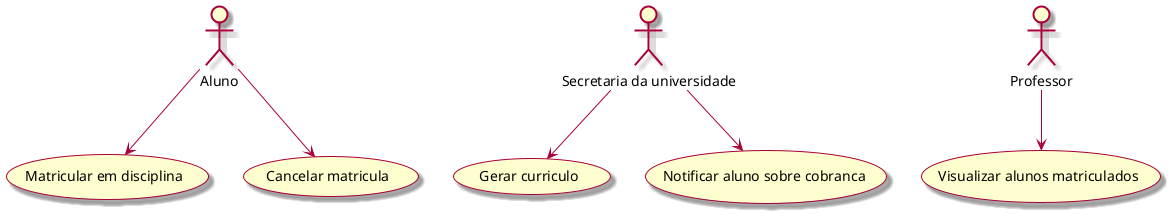 @startuml

skin rose


:Aluno:

:Secretaria da universidade: as Uni

:Professor:



Aluno --> (Matricular em disciplina)

Aluno --> (Cancelar matricula)



Professor --> (Visualizar alunos matriculados)



Uni --> (Gerar curriculo)

Uni --> (Notificar aluno sobre cobranca)



@enduml